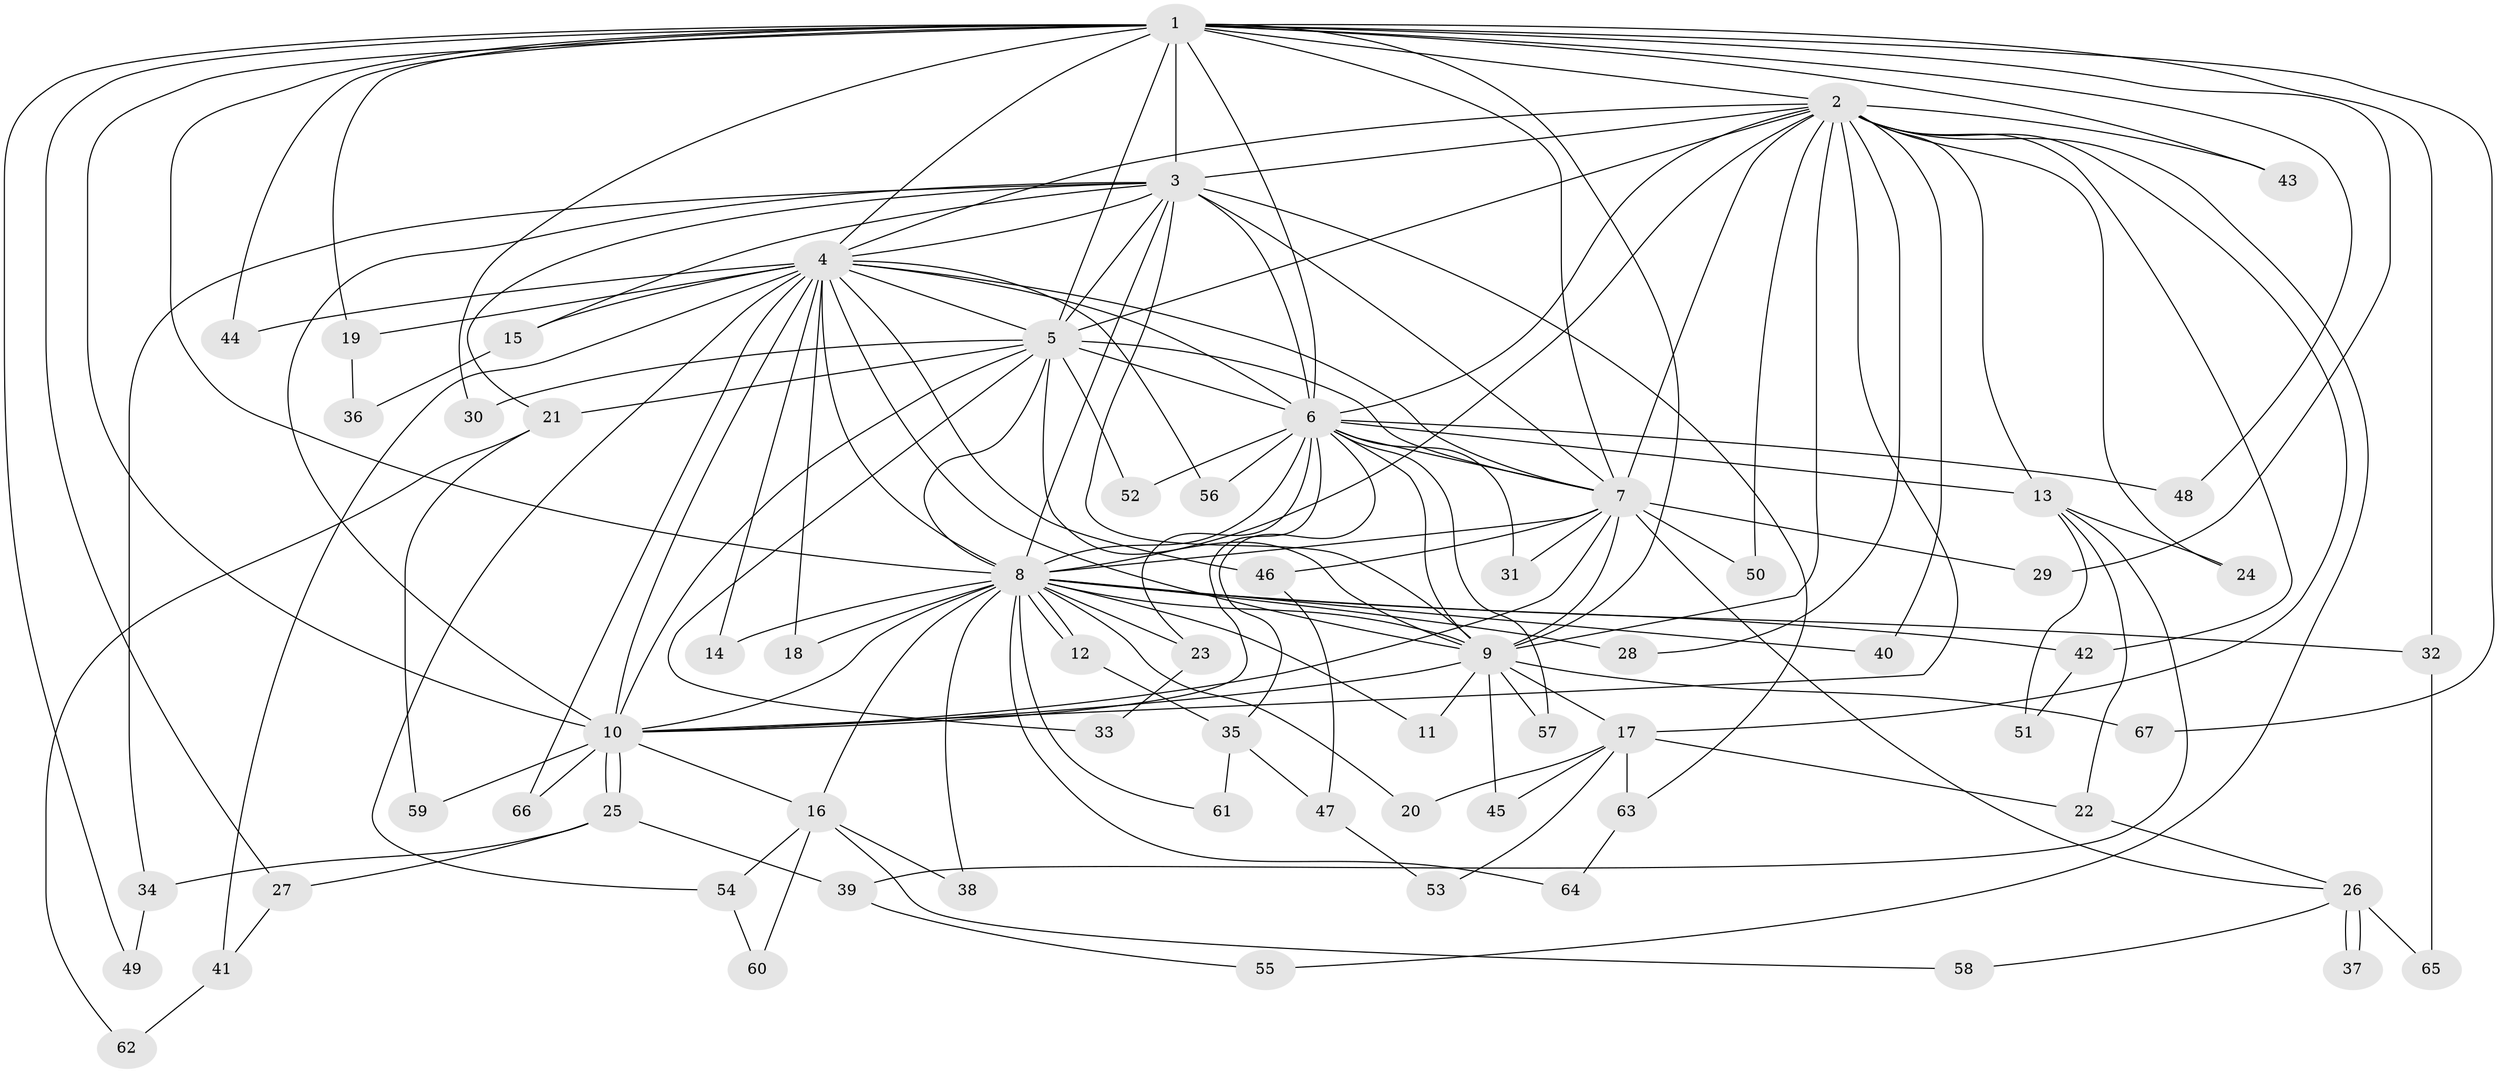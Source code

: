 // coarse degree distribution, {23: 0.02040816326530612, 18: 0.02040816326530612, 11: 0.02040816326530612, 25: 0.02040816326530612, 10: 0.061224489795918366, 2: 0.5306122448979592, 6: 0.04081632653061224, 3: 0.16326530612244897, 5: 0.04081632653061224, 8: 0.02040816326530612, 4: 0.04081632653061224, 1: 0.02040816326530612}
// Generated by graph-tools (version 1.1) at 2025/51/02/27/25 19:51:50]
// undirected, 67 vertices, 159 edges
graph export_dot {
graph [start="1"]
  node [color=gray90,style=filled];
  1;
  2;
  3;
  4;
  5;
  6;
  7;
  8;
  9;
  10;
  11;
  12;
  13;
  14;
  15;
  16;
  17;
  18;
  19;
  20;
  21;
  22;
  23;
  24;
  25;
  26;
  27;
  28;
  29;
  30;
  31;
  32;
  33;
  34;
  35;
  36;
  37;
  38;
  39;
  40;
  41;
  42;
  43;
  44;
  45;
  46;
  47;
  48;
  49;
  50;
  51;
  52;
  53;
  54;
  55;
  56;
  57;
  58;
  59;
  60;
  61;
  62;
  63;
  64;
  65;
  66;
  67;
  1 -- 2;
  1 -- 3;
  1 -- 4;
  1 -- 5;
  1 -- 6;
  1 -- 7;
  1 -- 8;
  1 -- 9;
  1 -- 10;
  1 -- 19;
  1 -- 27;
  1 -- 29;
  1 -- 30;
  1 -- 32;
  1 -- 43;
  1 -- 44;
  1 -- 48;
  1 -- 49;
  1 -- 67;
  2 -- 3;
  2 -- 4;
  2 -- 5;
  2 -- 6;
  2 -- 7;
  2 -- 8;
  2 -- 9;
  2 -- 10;
  2 -- 13;
  2 -- 17;
  2 -- 24;
  2 -- 28;
  2 -- 40;
  2 -- 42;
  2 -- 43;
  2 -- 50;
  2 -- 55;
  3 -- 4;
  3 -- 5;
  3 -- 6;
  3 -- 7;
  3 -- 8;
  3 -- 9;
  3 -- 10;
  3 -- 15;
  3 -- 21;
  3 -- 34;
  3 -- 63;
  4 -- 5;
  4 -- 6;
  4 -- 7;
  4 -- 8;
  4 -- 9;
  4 -- 10;
  4 -- 14;
  4 -- 15;
  4 -- 18;
  4 -- 19;
  4 -- 41;
  4 -- 44;
  4 -- 46;
  4 -- 54;
  4 -- 56;
  4 -- 66;
  5 -- 6;
  5 -- 7;
  5 -- 8;
  5 -- 9;
  5 -- 10;
  5 -- 21;
  5 -- 30;
  5 -- 33;
  5 -- 52;
  6 -- 7;
  6 -- 8;
  6 -- 9;
  6 -- 10;
  6 -- 13;
  6 -- 23;
  6 -- 31;
  6 -- 35;
  6 -- 48;
  6 -- 52;
  6 -- 56;
  6 -- 57;
  7 -- 8;
  7 -- 9;
  7 -- 10;
  7 -- 26;
  7 -- 29;
  7 -- 31;
  7 -- 46;
  7 -- 50;
  8 -- 9;
  8 -- 10;
  8 -- 11;
  8 -- 12;
  8 -- 12;
  8 -- 14;
  8 -- 16;
  8 -- 18;
  8 -- 20;
  8 -- 23;
  8 -- 28;
  8 -- 32;
  8 -- 38;
  8 -- 40;
  8 -- 42;
  8 -- 61;
  8 -- 64;
  9 -- 10;
  9 -- 11;
  9 -- 17;
  9 -- 45;
  9 -- 57;
  9 -- 67;
  10 -- 16;
  10 -- 25;
  10 -- 25;
  10 -- 59;
  10 -- 66;
  12 -- 35;
  13 -- 22;
  13 -- 24;
  13 -- 39;
  13 -- 51;
  15 -- 36;
  16 -- 38;
  16 -- 54;
  16 -- 58;
  16 -- 60;
  17 -- 20;
  17 -- 22;
  17 -- 45;
  17 -- 53;
  17 -- 63;
  19 -- 36;
  21 -- 59;
  21 -- 62;
  22 -- 26;
  23 -- 33;
  25 -- 27;
  25 -- 34;
  25 -- 39;
  26 -- 37;
  26 -- 37;
  26 -- 58;
  26 -- 65;
  27 -- 41;
  32 -- 65;
  34 -- 49;
  35 -- 47;
  35 -- 61;
  39 -- 55;
  41 -- 62;
  42 -- 51;
  46 -- 47;
  47 -- 53;
  54 -- 60;
  63 -- 64;
}
